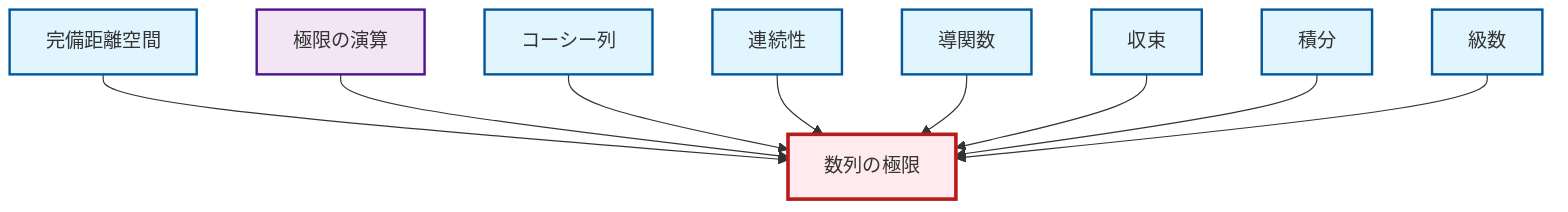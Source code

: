graph TD
    classDef definition fill:#e1f5fe,stroke:#01579b,stroke-width:2px
    classDef theorem fill:#f3e5f5,stroke:#4a148c,stroke-width:2px
    classDef axiom fill:#fff3e0,stroke:#e65100,stroke-width:2px
    classDef example fill:#e8f5e9,stroke:#1b5e20,stroke-width:2px
    classDef current fill:#ffebee,stroke:#b71c1c,stroke-width:3px
    def-integral["積分"]:::definition
    thm-limit-arithmetic["極限の演算"]:::theorem
    def-cauchy-sequence["コーシー列"]:::definition
    def-series["級数"]:::definition
    def-complete-metric-space["完備距離空間"]:::definition
    def-convergence["収束"]:::definition
    def-limit["数列の極限"]:::definition
    def-derivative["導関数"]:::definition
    def-continuity["連続性"]:::definition
    def-complete-metric-space --> def-limit
    thm-limit-arithmetic --> def-limit
    def-cauchy-sequence --> def-limit
    def-continuity --> def-limit
    def-derivative --> def-limit
    def-convergence --> def-limit
    def-integral --> def-limit
    def-series --> def-limit
    class def-limit current
